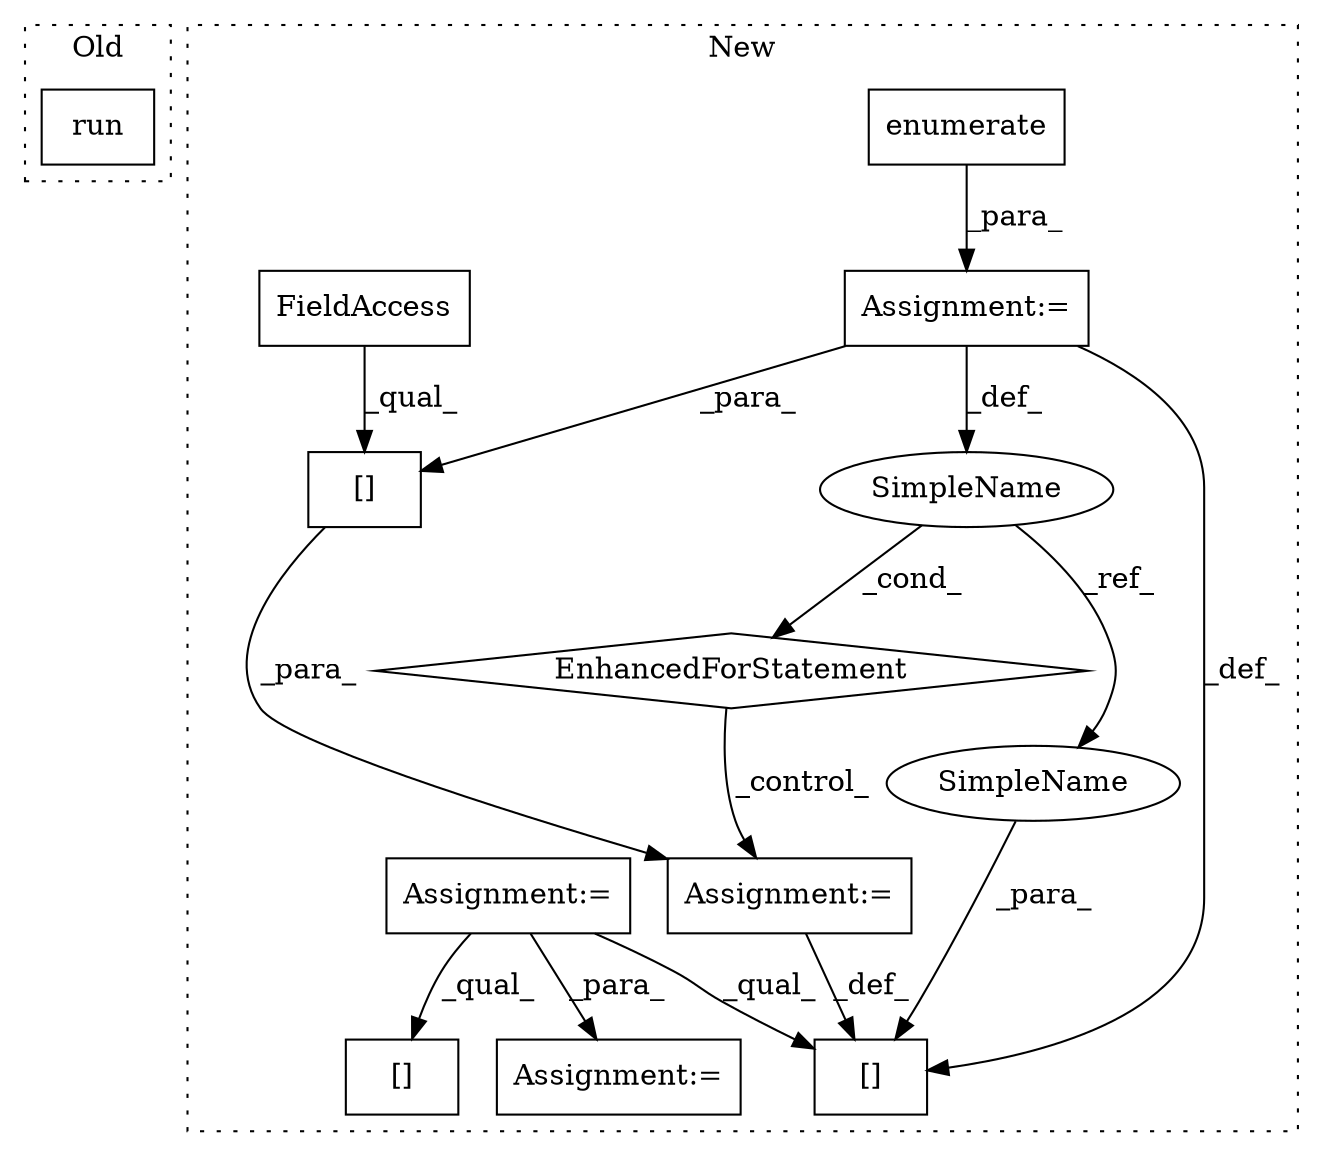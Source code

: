 digraph G {
subgraph cluster0 {
1 [label="run" a="32" s="3397,3566" l="4,1" shape="box"];
label = "Old";
style="dotted";
}
subgraph cluster1 {
2 [label="enumerate" a="32" s="4145,4198" l="10,1" shape="box"];
3 [label="Assignment:=" a="7" s="4061,4199" l="63,2" shape="box"];
4 [label="EnhancedForStatement" a="70" s="4061,4199" l="63,2" shape="diamond"];
5 [label="Assignment:=" a="7" s="4234" l="1" shape="box"];
6 [label="[]" a="2" s="4209,4233" l="10,1" shape="box"];
7 [label="Assignment:=" a="7" s="3693" l="1" shape="box"];
8 [label="[]" a="2" s="4235,4266" l="30,1" shape="box"];
9 [label="Assignment:=" a="7" s="4571" l="1" shape="box"];
10 [label="[]" a="2" s="4666,4730" l="8,1" shape="box"];
11 [label="FieldAccess" a="22" s="4235" l="29" shape="box"];
12 [label="SimpleName" a="42" s="4128" l="14" shape="ellipse"];
13 [label="SimpleName" a="42" s="4219" l="14" shape="ellipse"];
label = "New";
style="dotted";
}
2 -> 3 [label="_para_"];
3 -> 12 [label="_def_"];
3 -> 8 [label="_para_"];
3 -> 6 [label="_def_"];
4 -> 5 [label="_control_"];
5 -> 6 [label="_def_"];
7 -> 9 [label="_para_"];
7 -> 6 [label="_qual_"];
7 -> 10 [label="_qual_"];
8 -> 5 [label="_para_"];
11 -> 8 [label="_qual_"];
12 -> 4 [label="_cond_"];
12 -> 13 [label="_ref_"];
13 -> 6 [label="_para_"];
}